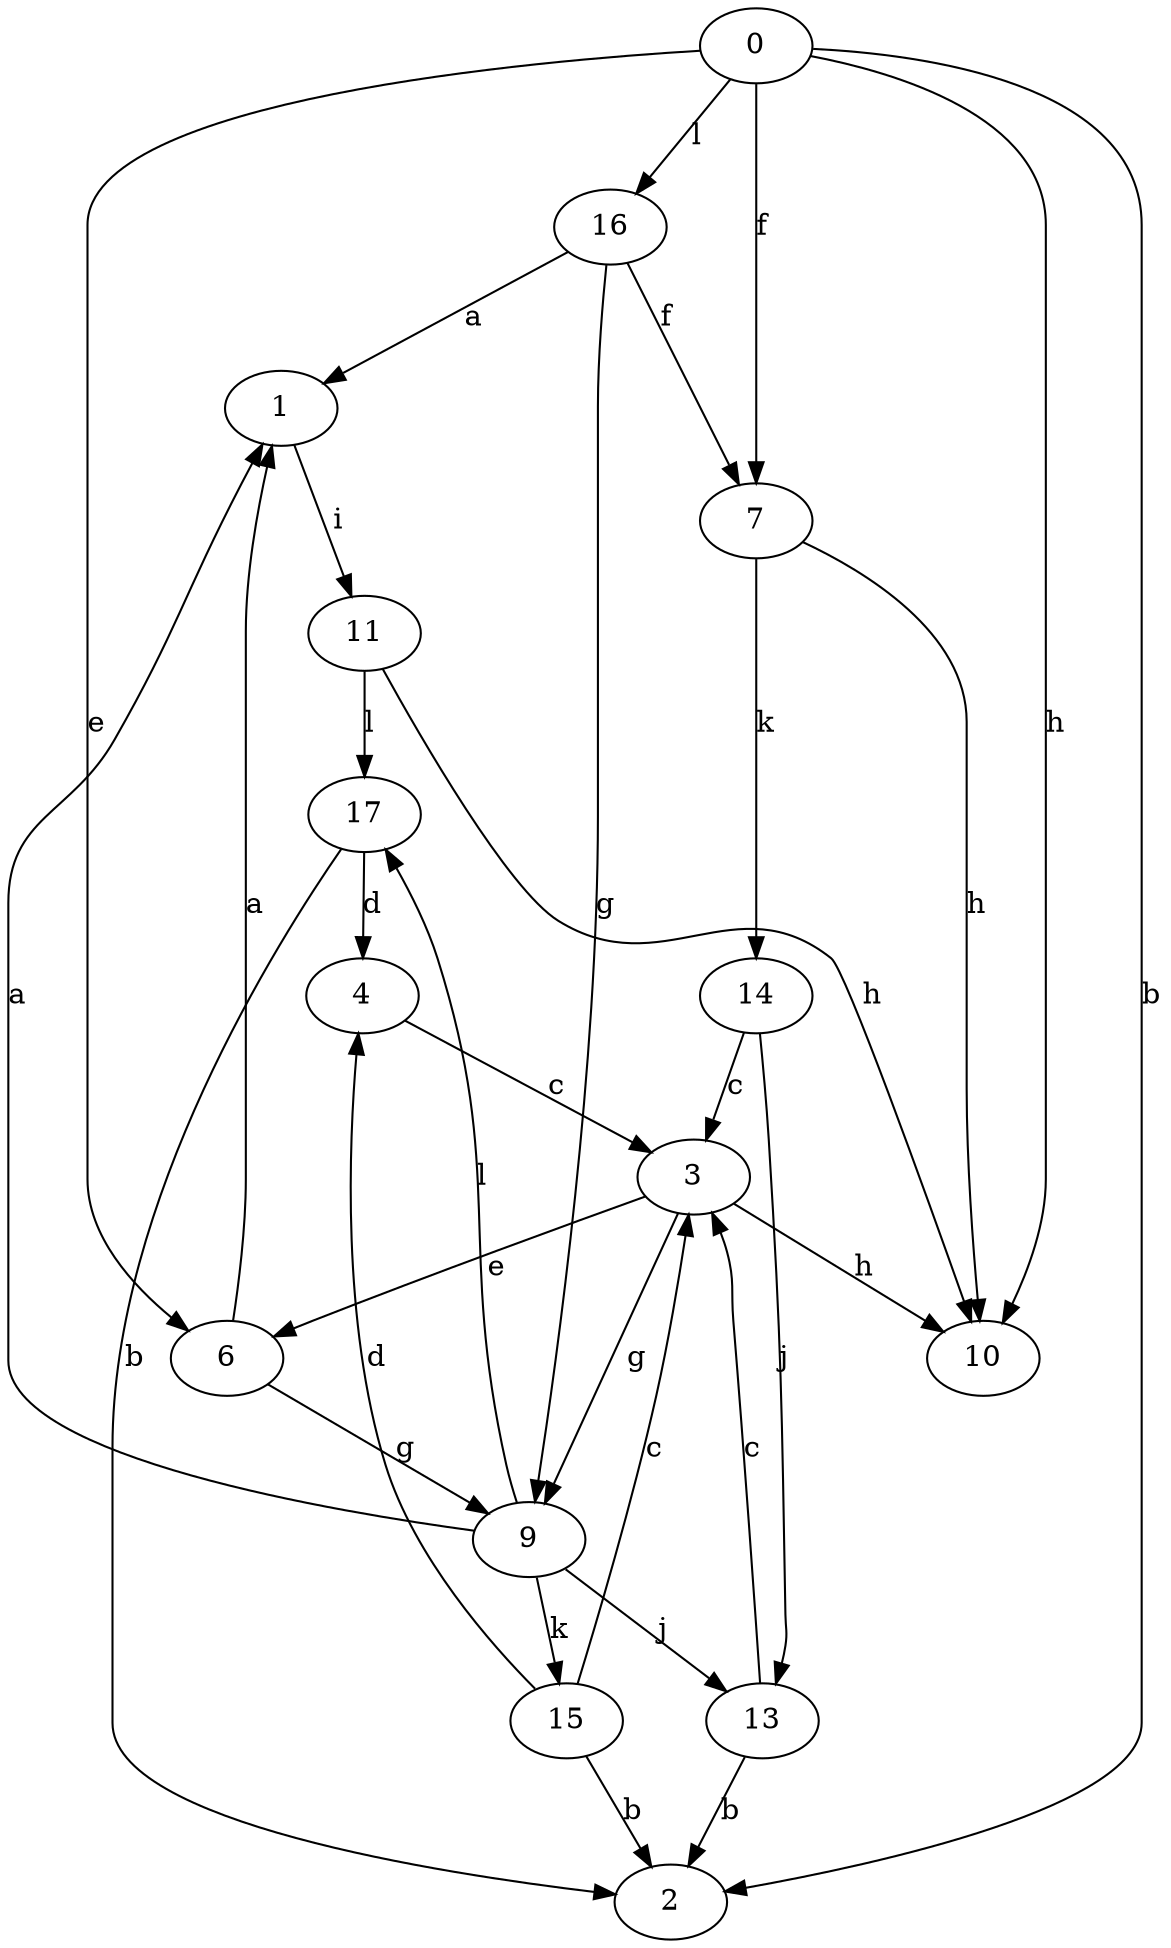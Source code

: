 strict digraph  {
1;
2;
3;
4;
6;
7;
9;
10;
11;
13;
14;
15;
16;
17;
0;
1 -> 11  [label=i];
3 -> 6  [label=e];
3 -> 9  [label=g];
3 -> 10  [label=h];
4 -> 3  [label=c];
6 -> 1  [label=a];
6 -> 9  [label=g];
7 -> 10  [label=h];
7 -> 14  [label=k];
9 -> 1  [label=a];
9 -> 13  [label=j];
9 -> 15  [label=k];
9 -> 17  [label=l];
11 -> 10  [label=h];
11 -> 17  [label=l];
13 -> 2  [label=b];
13 -> 3  [label=c];
14 -> 3  [label=c];
14 -> 13  [label=j];
15 -> 2  [label=b];
15 -> 3  [label=c];
15 -> 4  [label=d];
16 -> 1  [label=a];
16 -> 7  [label=f];
16 -> 9  [label=g];
17 -> 2  [label=b];
17 -> 4  [label=d];
0 -> 2  [label=b];
0 -> 6  [label=e];
0 -> 7  [label=f];
0 -> 10  [label=h];
0 -> 16  [label=l];
}
